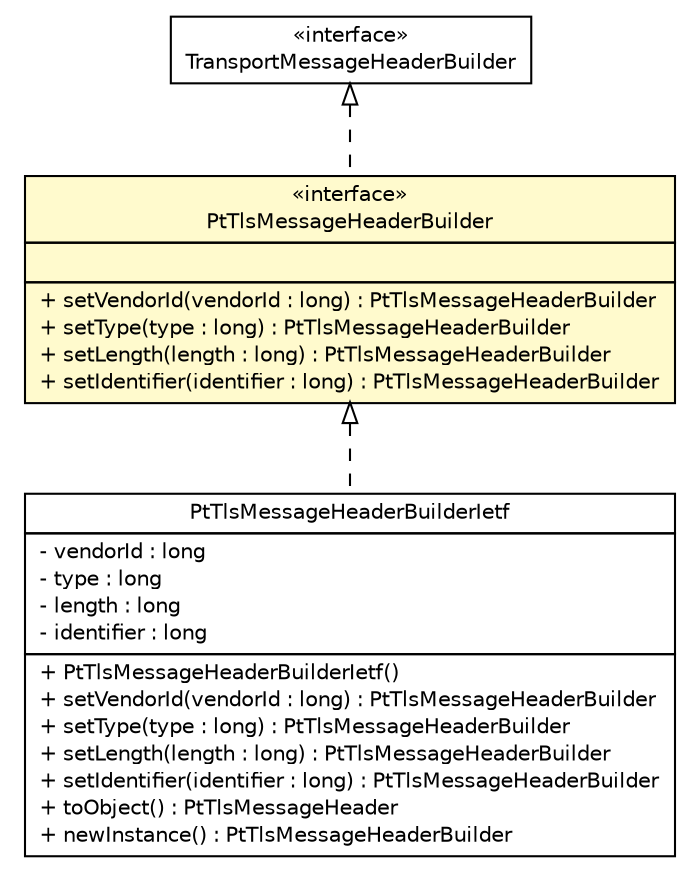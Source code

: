 #!/usr/local/bin/dot
#
# Class diagram 
# Generated by UMLGraph version R5_6 (http://www.umlgraph.org/)
#

digraph G {
	edge [fontname="Helvetica",fontsize=10,labelfontname="Helvetica",labelfontsize=10];
	node [fontname="Helvetica",fontsize=10,shape=plaintext];
	nodesep=0.25;
	ranksep=0.5;
	// de.hsbremen.tc.tnc.message.t.message.TransportMessageHeaderBuilder
	c136388 [label=<<table title="de.hsbremen.tc.tnc.message.t.message.TransportMessageHeaderBuilder" border="0" cellborder="1" cellspacing="0" cellpadding="2" port="p" href="../../../../../de/hsbremen/tc/tnc/message/t/message/TransportMessageHeaderBuilder.html">
		<tr><td><table border="0" cellspacing="0" cellpadding="1">
<tr><td align="center" balign="center"> &#171;interface&#187; </td></tr>
<tr><td align="center" balign="center"> TransportMessageHeaderBuilder </td></tr>
		</table></td></tr>
		</table>>, URL="../../../../../de/hsbremen/tc/tnc/message/t/message/TransportMessageHeaderBuilder.html", fontname="Helvetica", fontcolor="black", fontsize=10.0];
	// org.ietf.nea.pt.message.PtTlsMessageHeaderBuilder
	c136450 [label=<<table title="org.ietf.nea.pt.message.PtTlsMessageHeaderBuilder" border="0" cellborder="1" cellspacing="0" cellpadding="2" port="p" bgcolor="lemonChiffon" href="./PtTlsMessageHeaderBuilder.html">
		<tr><td><table border="0" cellspacing="0" cellpadding="1">
<tr><td align="center" balign="center"> &#171;interface&#187; </td></tr>
<tr><td align="center" balign="center"> PtTlsMessageHeaderBuilder </td></tr>
		</table></td></tr>
		<tr><td><table border="0" cellspacing="0" cellpadding="1">
<tr><td align="left" balign="left">  </td></tr>
		</table></td></tr>
		<tr><td><table border="0" cellspacing="0" cellpadding="1">
<tr><td align="left" balign="left"> + setVendorId(vendorId : long) : PtTlsMessageHeaderBuilder </td></tr>
<tr><td align="left" balign="left"> + setType(type : long) : PtTlsMessageHeaderBuilder </td></tr>
<tr><td align="left" balign="left"> + setLength(length : long) : PtTlsMessageHeaderBuilder </td></tr>
<tr><td align="left" balign="left"> + setIdentifier(identifier : long) : PtTlsMessageHeaderBuilder </td></tr>
		</table></td></tr>
		</table>>, URL="./PtTlsMessageHeaderBuilder.html", fontname="Helvetica", fontcolor="black", fontsize=10.0];
	// org.ietf.nea.pt.message.PtTlsMessageHeaderBuilderIetf
	c136453 [label=<<table title="org.ietf.nea.pt.message.PtTlsMessageHeaderBuilderIetf" border="0" cellborder="1" cellspacing="0" cellpadding="2" port="p" href="./PtTlsMessageHeaderBuilderIetf.html">
		<tr><td><table border="0" cellspacing="0" cellpadding="1">
<tr><td align="center" balign="center"> PtTlsMessageHeaderBuilderIetf </td></tr>
		</table></td></tr>
		<tr><td><table border="0" cellspacing="0" cellpadding="1">
<tr><td align="left" balign="left"> - vendorId : long </td></tr>
<tr><td align="left" balign="left"> - type : long </td></tr>
<tr><td align="left" balign="left"> - length : long </td></tr>
<tr><td align="left" balign="left"> - identifier : long </td></tr>
		</table></td></tr>
		<tr><td><table border="0" cellspacing="0" cellpadding="1">
<tr><td align="left" balign="left"> + PtTlsMessageHeaderBuilderIetf() </td></tr>
<tr><td align="left" balign="left"> + setVendorId(vendorId : long) : PtTlsMessageHeaderBuilder </td></tr>
<tr><td align="left" balign="left"> + setType(type : long) : PtTlsMessageHeaderBuilder </td></tr>
<tr><td align="left" balign="left"> + setLength(length : long) : PtTlsMessageHeaderBuilder </td></tr>
<tr><td align="left" balign="left"> + setIdentifier(identifier : long) : PtTlsMessageHeaderBuilder </td></tr>
<tr><td align="left" balign="left"> + toObject() : PtTlsMessageHeader </td></tr>
<tr><td align="left" balign="left"> + newInstance() : PtTlsMessageHeaderBuilder </td></tr>
		</table></td></tr>
		</table>>, URL="./PtTlsMessageHeaderBuilderIetf.html", fontname="Helvetica", fontcolor="black", fontsize=10.0];
	//org.ietf.nea.pt.message.PtTlsMessageHeaderBuilder implements de.hsbremen.tc.tnc.message.t.message.TransportMessageHeaderBuilder
	c136388:p -> c136450:p [dir=back,arrowtail=empty,style=dashed];
	//org.ietf.nea.pt.message.PtTlsMessageHeaderBuilderIetf implements org.ietf.nea.pt.message.PtTlsMessageHeaderBuilder
	c136450:p -> c136453:p [dir=back,arrowtail=empty,style=dashed];
}

